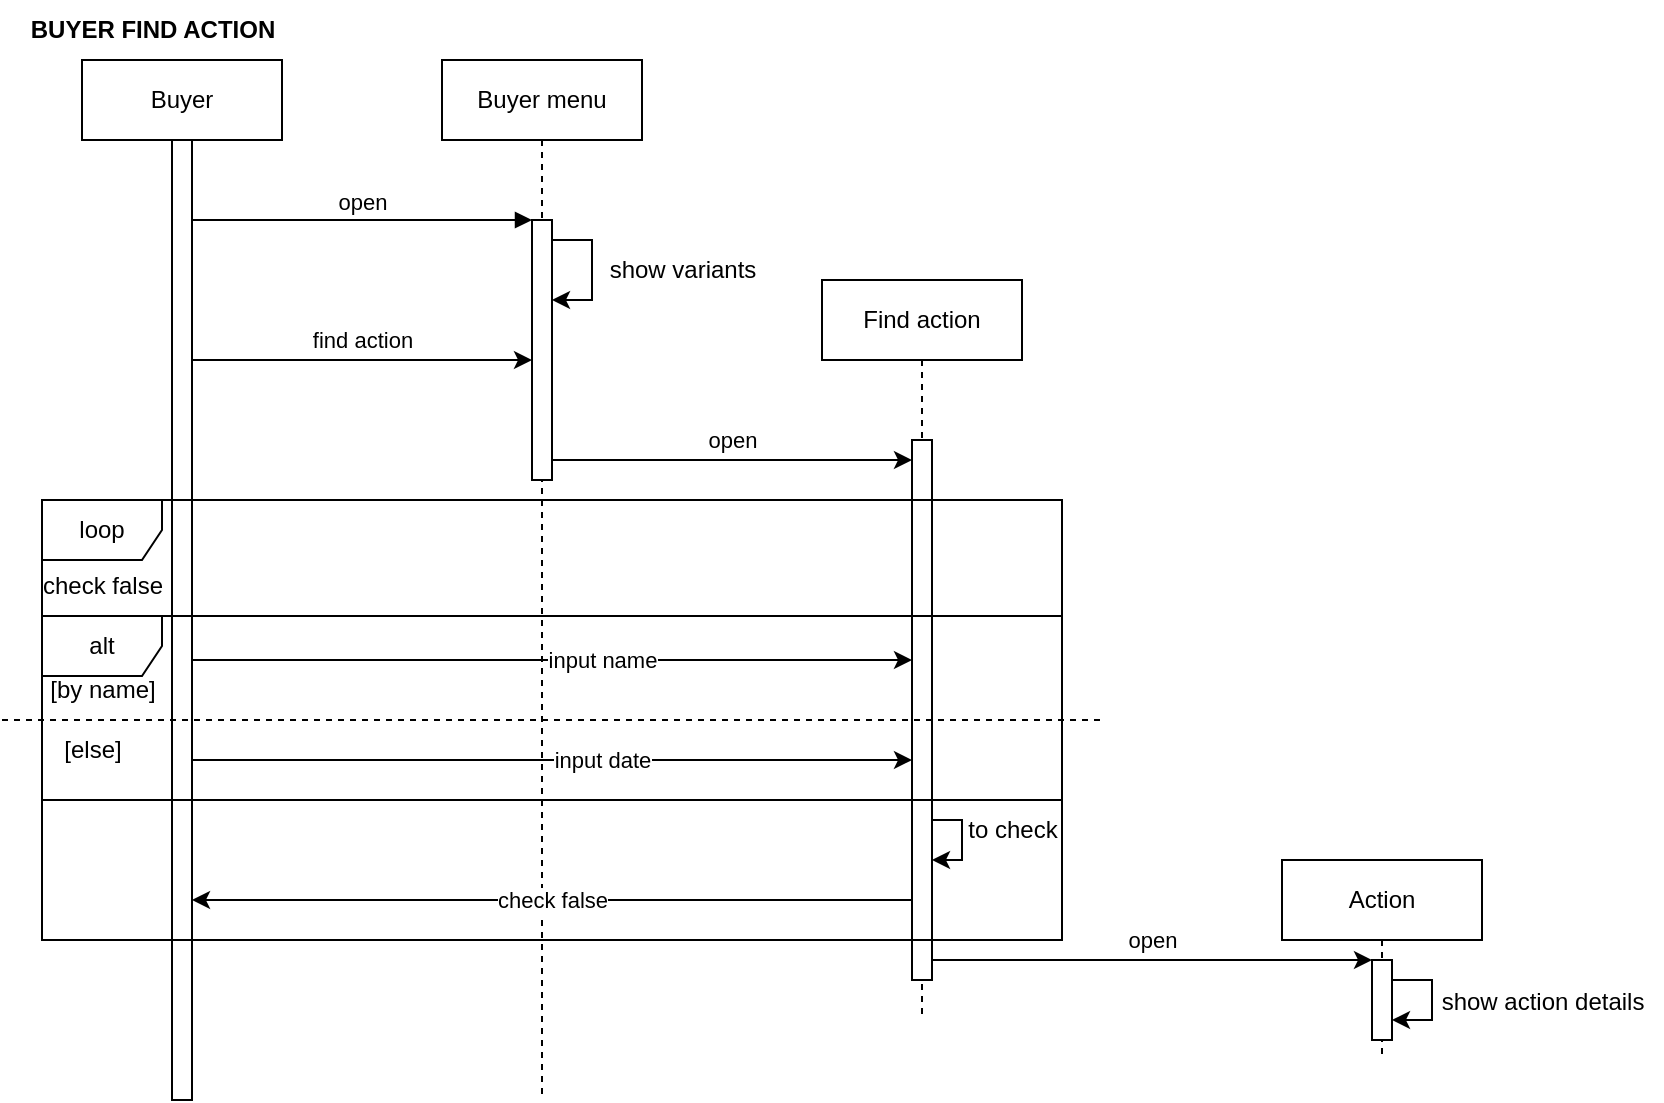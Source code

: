 <mxfile version="21.1.8" type="device">
  <diagram name="Page-1" id="2YBvvXClWsGukQMizWep">
    <mxGraphModel dx="1112" dy="728" grid="1" gridSize="10" guides="1" tooltips="1" connect="1" arrows="1" fold="1" page="1" pageScale="1" pageWidth="850" pageHeight="1100" math="0" shadow="0">
      <root>
        <mxCell id="0" />
        <mxCell id="1" parent="0" />
        <mxCell id="9vsGAAIWwJM1KQ0hakGt-1" value="Buyer" style="shape=umlLifeline;perimeter=lifelinePerimeter;whiteSpace=wrap;html=1;container=0;dropTarget=0;collapsible=0;recursiveResize=0;outlineConnect=0;portConstraint=eastwest;newEdgeStyle={&quot;edgeStyle&quot;:&quot;elbowEdgeStyle&quot;,&quot;elbow&quot;:&quot;vertical&quot;,&quot;curved&quot;:0,&quot;rounded&quot;:0};" vertex="1" parent="1">
          <mxGeometry x="40" y="40" width="100" height="520" as="geometry" />
        </mxCell>
        <mxCell id="9vsGAAIWwJM1KQ0hakGt-2" value="" style="html=1;points=[];perimeter=orthogonalPerimeter;outlineConnect=0;targetShapes=umlLifeline;portConstraint=eastwest;newEdgeStyle={&quot;edgeStyle&quot;:&quot;elbowEdgeStyle&quot;,&quot;elbow&quot;:&quot;vertical&quot;,&quot;curved&quot;:0,&quot;rounded&quot;:0};" vertex="1" parent="9vsGAAIWwJM1KQ0hakGt-1">
          <mxGeometry x="45" y="40" width="10" height="480" as="geometry" />
        </mxCell>
        <mxCell id="9vsGAAIWwJM1KQ0hakGt-3" value="Buyer menu" style="shape=umlLifeline;perimeter=lifelinePerimeter;whiteSpace=wrap;html=1;container=0;dropTarget=0;collapsible=0;recursiveResize=0;outlineConnect=0;portConstraint=eastwest;newEdgeStyle={&quot;edgeStyle&quot;:&quot;elbowEdgeStyle&quot;,&quot;elbow&quot;:&quot;vertical&quot;,&quot;curved&quot;:0,&quot;rounded&quot;:0};" vertex="1" parent="1">
          <mxGeometry x="220" y="40" width="100" height="520" as="geometry" />
        </mxCell>
        <mxCell id="9vsGAAIWwJM1KQ0hakGt-4" value="" style="html=1;points=[];perimeter=orthogonalPerimeter;outlineConnect=0;targetShapes=umlLifeline;portConstraint=eastwest;newEdgeStyle={&quot;edgeStyle&quot;:&quot;elbowEdgeStyle&quot;,&quot;elbow&quot;:&quot;vertical&quot;,&quot;curved&quot;:0,&quot;rounded&quot;:0};" vertex="1" parent="9vsGAAIWwJM1KQ0hakGt-3">
          <mxGeometry x="45" y="80" width="10" height="130" as="geometry" />
        </mxCell>
        <mxCell id="9vsGAAIWwJM1KQ0hakGt-5" value="" style="endArrow=classic;html=1;rounded=0;" edge="1" parent="9vsGAAIWwJM1KQ0hakGt-3" source="9vsGAAIWwJM1KQ0hakGt-4" target="9vsGAAIWwJM1KQ0hakGt-4">
          <mxGeometry width="50" height="50" relative="1" as="geometry">
            <mxPoint x="70" y="120" as="sourcePoint" />
            <mxPoint x="120" y="70" as="targetPoint" />
            <Array as="points">
              <mxPoint x="75" y="90" />
              <mxPoint x="75" y="120" />
            </Array>
          </mxGeometry>
        </mxCell>
        <mxCell id="9vsGAAIWwJM1KQ0hakGt-7" value="open" style="html=1;verticalAlign=bottom;endArrow=block;edgeStyle=elbowEdgeStyle;elbow=vertical;curved=0;rounded=0;" edge="1" parent="1" source="9vsGAAIWwJM1KQ0hakGt-2" target="9vsGAAIWwJM1KQ0hakGt-4">
          <mxGeometry relative="1" as="geometry">
            <mxPoint x="195" y="130" as="sourcePoint" />
            <Array as="points">
              <mxPoint x="180" y="120" />
            </Array>
          </mxGeometry>
        </mxCell>
        <mxCell id="9vsGAAIWwJM1KQ0hakGt-8" value="show variants" style="text;html=1;align=center;verticalAlign=middle;resizable=0;points=[];autosize=1;strokeColor=none;fillColor=none;" vertex="1" parent="1">
          <mxGeometry x="290" y="130" width="100" height="30" as="geometry" />
        </mxCell>
        <mxCell id="9vsGAAIWwJM1KQ0hakGt-9" value="" style="endArrow=classic;html=1;rounded=0;" edge="1" parent="1" source="9vsGAAIWwJM1KQ0hakGt-2" target="9vsGAAIWwJM1KQ0hakGt-4">
          <mxGeometry relative="1" as="geometry">
            <mxPoint x="150" y="189.58" as="sourcePoint" />
            <mxPoint x="250" y="189.58" as="targetPoint" />
            <Array as="points">
              <mxPoint x="220" y="190" />
            </Array>
          </mxGeometry>
        </mxCell>
        <mxCell id="9vsGAAIWwJM1KQ0hakGt-10" value="find action" style="edgeLabel;resizable=0;html=1;align=center;verticalAlign=middle;" connectable="0" vertex="1" parent="9vsGAAIWwJM1KQ0hakGt-9">
          <mxGeometry relative="1" as="geometry">
            <mxPoint y="-10" as="offset" />
          </mxGeometry>
        </mxCell>
        <mxCell id="9vsGAAIWwJM1KQ0hakGt-12" value="Action" style="shape=umlLifeline;perimeter=lifelinePerimeter;whiteSpace=wrap;html=1;container=0;dropTarget=0;collapsible=0;recursiveResize=0;outlineConnect=0;portConstraint=eastwest;newEdgeStyle={&quot;edgeStyle&quot;:&quot;elbowEdgeStyle&quot;,&quot;elbow&quot;:&quot;vertical&quot;,&quot;curved&quot;:0,&quot;rounded&quot;:0};" vertex="1" parent="1">
          <mxGeometry x="640" y="440" width="100" height="100" as="geometry" />
        </mxCell>
        <mxCell id="9vsGAAIWwJM1KQ0hakGt-13" value="" style="html=1;points=[];perimeter=orthogonalPerimeter;outlineConnect=0;targetShapes=umlLifeline;portConstraint=eastwest;newEdgeStyle={&quot;edgeStyle&quot;:&quot;elbowEdgeStyle&quot;,&quot;elbow&quot;:&quot;vertical&quot;,&quot;curved&quot;:0,&quot;rounded&quot;:0};" vertex="1" parent="9vsGAAIWwJM1KQ0hakGt-12">
          <mxGeometry x="45" y="50" width="10" height="40" as="geometry" />
        </mxCell>
        <mxCell id="9vsGAAIWwJM1KQ0hakGt-14" value="" style="endArrow=classic;html=1;rounded=0;" edge="1" parent="9vsGAAIWwJM1KQ0hakGt-12" source="9vsGAAIWwJM1KQ0hakGt-13" target="9vsGAAIWwJM1KQ0hakGt-13">
          <mxGeometry width="50" height="50" relative="1" as="geometry">
            <mxPoint x="140" y="240" as="sourcePoint" />
            <mxPoint x="190" y="190" as="targetPoint" />
          </mxGeometry>
        </mxCell>
        <mxCell id="9vsGAAIWwJM1KQ0hakGt-19" value="show action details" style="text;html=1;align=center;verticalAlign=middle;resizable=0;points=[];autosize=1;strokeColor=none;fillColor=none;" vertex="1" parent="1">
          <mxGeometry x="710" y="496" width="120" height="30" as="geometry" />
        </mxCell>
        <mxCell id="9vsGAAIWwJM1KQ0hakGt-21" value="Find action" style="shape=umlLifeline;perimeter=lifelinePerimeter;whiteSpace=wrap;html=1;container=0;dropTarget=0;collapsible=0;recursiveResize=0;outlineConnect=0;portConstraint=eastwest;newEdgeStyle={&quot;edgeStyle&quot;:&quot;elbowEdgeStyle&quot;,&quot;elbow&quot;:&quot;vertical&quot;,&quot;curved&quot;:0,&quot;rounded&quot;:0};" vertex="1" parent="1">
          <mxGeometry x="410" y="150" width="100" height="370" as="geometry" />
        </mxCell>
        <mxCell id="9vsGAAIWwJM1KQ0hakGt-22" value="" style="html=1;points=[];perimeter=orthogonalPerimeter;outlineConnect=0;targetShapes=umlLifeline;portConstraint=eastwest;newEdgeStyle={&quot;edgeStyle&quot;:&quot;elbowEdgeStyle&quot;,&quot;elbow&quot;:&quot;vertical&quot;,&quot;curved&quot;:0,&quot;rounded&quot;:0};" vertex="1" parent="9vsGAAIWwJM1KQ0hakGt-21">
          <mxGeometry x="45" y="80" width="10" height="270" as="geometry" />
        </mxCell>
        <mxCell id="9vsGAAIWwJM1KQ0hakGt-53" value="" style="endArrow=classic;html=1;rounded=0;" edge="1" parent="9vsGAAIWwJM1KQ0hakGt-21" source="9vsGAAIWwJM1KQ0hakGt-22" target="9vsGAAIWwJM1KQ0hakGt-22">
          <mxGeometry width="50" height="50" relative="1" as="geometry">
            <mxPoint x="-190" y="270" as="sourcePoint" />
            <mxPoint x="-140" y="220" as="targetPoint" />
            <Array as="points">
              <mxPoint x="70" y="270" />
              <mxPoint x="70" y="280" />
              <mxPoint x="70" y="290" />
            </Array>
          </mxGeometry>
        </mxCell>
        <mxCell id="9vsGAAIWwJM1KQ0hakGt-24" value="" style="endArrow=classic;html=1;rounded=0;" edge="1" parent="1" source="9vsGAAIWwJM1KQ0hakGt-4" target="9vsGAAIWwJM1KQ0hakGt-22">
          <mxGeometry relative="1" as="geometry">
            <mxPoint x="370" y="270" as="sourcePoint" />
            <mxPoint x="470" y="270" as="targetPoint" />
            <Array as="points">
              <mxPoint x="390" y="240" />
            </Array>
          </mxGeometry>
        </mxCell>
        <mxCell id="9vsGAAIWwJM1KQ0hakGt-25" value="open" style="edgeLabel;resizable=0;html=1;align=center;verticalAlign=middle;" connectable="0" vertex="1" parent="9vsGAAIWwJM1KQ0hakGt-24">
          <mxGeometry relative="1" as="geometry">
            <mxPoint y="-10" as="offset" />
          </mxGeometry>
        </mxCell>
        <mxCell id="9vsGAAIWwJM1KQ0hakGt-35" value="loop" style="shape=umlFrame;whiteSpace=wrap;html=1;pointerEvents=0;" vertex="1" parent="1">
          <mxGeometry x="20" y="260" width="510" height="220" as="geometry" />
        </mxCell>
        <mxCell id="9vsGAAIWwJM1KQ0hakGt-38" value="check false" style="text;html=1;align=center;verticalAlign=middle;resizable=0;points=[];autosize=1;strokeColor=none;fillColor=none;" vertex="1" parent="1">
          <mxGeometry x="10" y="288" width="80" height="30" as="geometry" />
        </mxCell>
        <mxCell id="9vsGAAIWwJM1KQ0hakGt-39" value="" style="endArrow=classic;html=1;rounded=0;" edge="1" parent="1" source="9vsGAAIWwJM1KQ0hakGt-22" target="9vsGAAIWwJM1KQ0hakGt-13">
          <mxGeometry relative="1" as="geometry">
            <mxPoint x="500" y="390" as="sourcePoint" />
            <mxPoint x="600" y="390" as="targetPoint" />
          </mxGeometry>
        </mxCell>
        <mxCell id="9vsGAAIWwJM1KQ0hakGt-40" value="open" style="edgeLabel;resizable=0;html=1;align=center;verticalAlign=middle;" connectable="0" vertex="1" parent="9vsGAAIWwJM1KQ0hakGt-39">
          <mxGeometry relative="1" as="geometry">
            <mxPoint y="-10" as="offset" />
          </mxGeometry>
        </mxCell>
        <mxCell id="9vsGAAIWwJM1KQ0hakGt-41" value="" style="shape=image;html=1;verticalAlign=top;verticalLabelPosition=bottom;labelBackgroundColor=#ffffff;imageAspect=0;aspect=fixed;image=https://cdn3.iconfinder.com/data/icons/user-interface-169/32/cross-128.png" vertex="1" parent="1">
          <mxGeometry x="436" y="502" width="48" height="48" as="geometry" />
        </mxCell>
        <mxCell id="9vsGAAIWwJM1KQ0hakGt-42" value="alt" style="shape=umlFrame;whiteSpace=wrap;html=1;pointerEvents=0;" vertex="1" parent="1">
          <mxGeometry x="20" y="318" width="510" height="92" as="geometry" />
        </mxCell>
        <mxCell id="9vsGAAIWwJM1KQ0hakGt-43" value="" style="endArrow=classic;html=1;rounded=0;" edge="1" parent="1" source="9vsGAAIWwJM1KQ0hakGt-2" target="9vsGAAIWwJM1KQ0hakGt-22">
          <mxGeometry relative="1" as="geometry">
            <mxPoint x="300" y="390" as="sourcePoint" />
            <mxPoint x="400" y="390" as="targetPoint" />
            <Array as="points">
              <mxPoint x="370" y="340" />
            </Array>
          </mxGeometry>
        </mxCell>
        <mxCell id="9vsGAAIWwJM1KQ0hakGt-44" value="input name" style="edgeLabel;resizable=0;html=1;align=center;verticalAlign=middle;" connectable="0" vertex="1" parent="9vsGAAIWwJM1KQ0hakGt-43">
          <mxGeometry relative="1" as="geometry">
            <mxPoint x="25" as="offset" />
          </mxGeometry>
        </mxCell>
        <mxCell id="9vsGAAIWwJM1KQ0hakGt-47" value="" style="endArrow=none;dashed=1;html=1;rounded=0;" edge="1" parent="1">
          <mxGeometry width="50" height="50" relative="1" as="geometry">
            <mxPoint y="370" as="sourcePoint" />
            <mxPoint x="550" y="370" as="targetPoint" />
          </mxGeometry>
        </mxCell>
        <mxCell id="9vsGAAIWwJM1KQ0hakGt-48" value="" style="endArrow=classic;html=1;rounded=0;" edge="1" parent="1" source="9vsGAAIWwJM1KQ0hakGt-2" target="9vsGAAIWwJM1KQ0hakGt-22">
          <mxGeometry relative="1" as="geometry">
            <mxPoint x="290" y="390" as="sourcePoint" />
            <mxPoint x="390" y="390" as="targetPoint" />
            <Array as="points">
              <mxPoint x="340" y="390" />
              <mxPoint x="420" y="390" />
            </Array>
          </mxGeometry>
        </mxCell>
        <mxCell id="9vsGAAIWwJM1KQ0hakGt-49" value="input date" style="edgeLabel;resizable=0;html=1;align=center;verticalAlign=middle;" connectable="0" vertex="1" parent="9vsGAAIWwJM1KQ0hakGt-48">
          <mxGeometry relative="1" as="geometry">
            <mxPoint x="25" as="offset" />
          </mxGeometry>
        </mxCell>
        <mxCell id="9vsGAAIWwJM1KQ0hakGt-51" value="[else]" style="text;html=1;align=center;verticalAlign=middle;resizable=0;points=[];autosize=1;strokeColor=none;fillColor=none;" vertex="1" parent="1">
          <mxGeometry x="20" y="370" width="50" height="30" as="geometry" />
        </mxCell>
        <mxCell id="9vsGAAIWwJM1KQ0hakGt-52" value="[by name]" style="text;html=1;align=center;verticalAlign=middle;resizable=0;points=[];autosize=1;strokeColor=none;fillColor=none;" vertex="1" parent="1">
          <mxGeometry x="10" y="340" width="80" height="30" as="geometry" />
        </mxCell>
        <mxCell id="9vsGAAIWwJM1KQ0hakGt-54" value="to check" style="text;html=1;align=center;verticalAlign=middle;resizable=0;points=[];autosize=1;strokeColor=none;fillColor=none;" vertex="1" parent="1">
          <mxGeometry x="470" y="410" width="70" height="30" as="geometry" />
        </mxCell>
        <mxCell id="9vsGAAIWwJM1KQ0hakGt-56" value="" style="endArrow=classic;html=1;rounded=0;" edge="1" parent="1" source="9vsGAAIWwJM1KQ0hakGt-22" target="9vsGAAIWwJM1KQ0hakGt-2">
          <mxGeometry relative="1" as="geometry">
            <mxPoint x="150" y="460" as="sourcePoint" />
            <mxPoint x="250" y="460" as="targetPoint" />
            <Array as="points">
              <mxPoint x="220" y="460" />
            </Array>
          </mxGeometry>
        </mxCell>
        <mxCell id="9vsGAAIWwJM1KQ0hakGt-57" value="check false" style="edgeLabel;resizable=0;html=1;align=center;verticalAlign=middle;" connectable="0" vertex="1" parent="9vsGAAIWwJM1KQ0hakGt-56">
          <mxGeometry relative="1" as="geometry" />
        </mxCell>
        <mxCell id="9vsGAAIWwJM1KQ0hakGt-58" value="BUYER FIND ACTION" style="text;html=1;align=center;verticalAlign=middle;resizable=0;points=[];autosize=1;strokeColor=none;fillColor=none;strokeWidth=1;fontStyle=1" vertex="1" parent="1">
          <mxGeometry y="10" width="150" height="30" as="geometry" />
        </mxCell>
      </root>
    </mxGraphModel>
  </diagram>
</mxfile>
